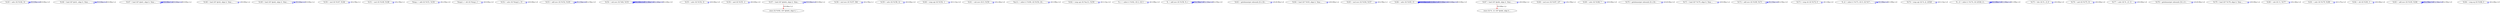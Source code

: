 digraph {
Node0x3e80260[label="  %145 = ashr i32 %144, 14"];
Node0x3e80260 -> Node0x3e80260[label="D:0.00ns L:0",color=blue];
Node0x3e80260 -> Node0x3e80260[label="D:0.00ns L:0",color=blue];
Node0x3e80340[label="  %146 = load i32* @rh1, align 4, !tbaa ..."];
Node0x3e80340 -> Node0x3e80340[label="D:0.00ns L:2",color=blue];
Node0x3e80340 -> Node0x3e80340[label="D:0.00ns L:2",color=blue];
Node0x3e80420[label="  %147 = load i32* @ah1, align 4, !tbaa ..."];
Node0x3e80420 -> Node0x3e80420[label="D:0.00ns L:2",color=blue];
Node0x3e80420 -> Node0x3e80420[label="D:0.00ns L:2",color=blue];
Node0x3e80420 -> Node0x3e80420[label="D:0.00ns L:2",color=blue];
Node0x3e80500[label="  %148 = load i32* @rh2, align 4, !tbaa ..."];
Node0x3e80500 -> Node0x3e80500[label="D:0.00ns L:2",color=blue];
Node0x3e805e0[label="  %149 = load i32* @ah2, align 4, !tbaa ..."];
Node0x3e805e0 -> Node0x3e805e0[label="D:0.00ns L:2",color=blue];
Node0x3e805e0 -> Node0x3e805e0[label="D:0.00ns L:2",color=blue];
Node0x3e806c0[label="  %150 = mul i32 %147, %146"];
Node0x3e806c0 -> Node0x3e806c0[label="D:2.59ns L:1",color=blue];
Node0x3e80860[label="  %151 = mul i32 %149, %148"];
Node0x3e80860 -> Node0x3e80860[label="D:2.59ns L:1",color=blue];
Node0x3e80940[label="  %tmp.i = add i32 %151, %150"];
Node0x3e80940 -> Node0x3e80940[label="D:2.50ns L:0",color=blue];
Node0x3e80a20[label="  %tmp1.i = shl i32 %tmp.i, 1"];
Node0x3e80a20 -> Node0x3e80a20[label="D:0.00ns L:0",color=blue];
Node0x3e80b00[label="  %152 = ashr i32 %tmp1.i, 15"];
Node0x3e80b00 -> Node0x3e80b00[label="D:0.00ns L:0",color=blue];
Node0x3e80be0[label="  %153 = add nsw i32 %152, %145"];
Node0x3e80be0 -> Node0x3e80be0[label="D:2.50ns L:0",color=blue];
Node0x3e80be0 -> Node0x3e80be0[label="D:2.50ns L:0",color=blue];
Node0x3e80cc0[label="  %154 = sub nsw i32 %44, %153"];
Node0x3e80cc0 -> Node0x3e80cc0[label="D:2.40ns L:0",color=blue];
Node0x3e80cc0 -> Node0x3e80cc0[label="D:2.40ns L:0",color=blue];
Node0x3e80cc0 -> Node0x3e80cc0[label="D:2.40ns L:0",color=blue];
Node0x3e80cc0 -> Node0x3e80cc0[label="D:2.40ns L:0",color=blue];
Node0x3e80da0[label="  %155 = ashr i32 %154, 31"];
Node0x3e80da0 -> Node0x3e80da0[label="D:0.00ns L:0",color=blue];
Node0x3e80e80[label="  %156 = and i32 %155, -2"];
Node0x3e80e80 -> Node0x3e80e80[label="D:0.00ns L:0",color=blue];
Node0x3e80f60[label="  %157 = load i32* @deth, align 4, !tbaa..."];
Node0x3e80f60 -> Node0x3e80f60[label="D:0.00ns L:2",color=blue];
Node0x3e80f60 -> Node0x3e80f60[label="D:0.00ns L:2",color=blue];
Node0x3e82ca0[label="  store i32 %182, i32* @deth, align 4, !..."];
Node0x3e80f60 -> Node0x3e82ca0[label="D:0.00ns L:2",color=red];
Node0x3e81040[label="  %158 = mul nsw i32 %157, 564"];
Node0x3e81040 -> Node0x3e81040[label="D:2.59ns L:1",color=blue];
Node0x3e81160[label="  %159 = ashr i32 %158, 12"];
Node0x3e81160 -> Node0x3e81160[label="D:0.00ns L:0",color=blue];
Node0x3e81240[label="  %160 = icmp sgt i32 %154, -1"];
Node0x3e81240 -> Node0x3e81240[label="D:3.13ns L:0",color=blue];
Node0x3e81320[label="  %161 = sub nsw i32 0, %154"];
Node0x3e81320 -> Node0x3e81320[label="D:2.40ns L:0",color=blue];
Node0x3e81400[label="  %m.0.i = select i1 %160, i32 %154, i32..."];
Node0x3e81400 -> Node0x3e81400[label="D:3.99ns L:0",color=blue];
Node0x3e814e0[label="  %162 = icmp sgt i32 %m.0.i, %159"];
Node0x3e814e0 -> Node0x3e814e0[label="D:3.13ns L:0",color=blue];
Node0x3e815c0[label="  %..v = select i1 %162, i32 2, i32 3"];
Node0x3e815c0 -> Node0x3e815c0[label="D:3.99ns L:0",color=blue];
Node0x3e816a0[label="  %. = add nsw i32 %156, %..v"];
Node0x3e816a0 -> Node0x3e816a0[label="D:2.50ns L:0",color=blue];
Node0x3e816a0 -> Node0x3e816a0[label="D:2.50ns L:0",color=blue];
Node0x3e816a0 -> Node0x3e816a0[label="D:2.50ns L:0",color=blue];
Node0x3e81780[label="  %163 = getelementptr inbounds [4 x i32..."];
Node0x3e81780 -> Node0x3e81780[label="D:20.00ns L:0",color=blue];
Node0x3e81860[label="  %164 = load i32* %163, align 4, !tbaa ..."];
Node0x3e81860 -> Node0x3e81860[label="D:0.00ns L:2",color=blue];
Node0x3e81940[label="  %165 = mul nsw i32 %164, %157"];
Node0x3e81940 -> Node0x3e81940[label="D:2.59ns L:1",color=blue];
Node0x3e81a60[label="  %166 = ashr i32 %165, 15"];
Node0x3e81a60 -> Node0x3e81a60[label="D:0.00ns L:0",color=blue];
Node0x3e81a60 -> Node0x3e81a60[label="D:0.00ns L:0",color=blue];
Node0x3e81a60 -> Node0x3e81a60[label="D:0.00ns L:0",color=blue];
Node0x3e81a60 -> Node0x3e81a60[label="D:0.00ns L:0",color=blue];
Node0x3e81a60 -> Node0x3e81a60[label="D:0.00ns L:0",color=blue];
Node0x3e81b40[label="  %167 = load i32* @nbh, align 4, !tbaa ..."];
Node0x3e81b40 -> Node0x3e81b40[label="D:0.00ns L:2",color=blue];
Node0x3e82440[label="  store i32 %...i3, i32* @nbh, align 4, ..."];
Node0x3e81b40 -> Node0x3e82440[label="D:0.00ns L:2",color=red];
Node0x3e81c20[label="  %168 = mul nsw i32 %167, 127"];
Node0x3e81c20 -> Node0x3e81c20[label="D:2.59ns L:1",color=blue];
Node0x3e81d40[label="  %169 = ashr i32 %168, 7"];
Node0x3e81d40 -> Node0x3e81d40[label="D:0.00ns L:0",color=blue];
Node0x3e81e20[label="  %170 = getelementptr inbounds [4 x i32..."];
Node0x3e81e20 -> Node0x3e81e20[label="D:20.00ns L:0",color=blue];
Node0x3e81f00[label="  %171 = load i32* %170, align 4, !tbaa ..."];
Node0x3e81f00 -> Node0x3e81f00[label="D:0.00ns L:2",color=blue];
Node0x3e81fe0[label="  %172 = add nsw i32 %169, %171"];
Node0x3e81fe0 -> Node0x3e81fe0[label="D:2.50ns L:0",color=blue];
Node0x3e81fe0 -> Node0x3e81fe0[label="D:2.50ns L:0",color=blue];
Node0x3e820c0[label="  %173 = icmp slt i32 %172, 0"];
Node0x3e820c0 -> Node0x3e820c0[label="D:3.36ns L:0",color=blue];
Node0x3e821a0[label="  %..i2 = select i1 %173, i32 0, i32 %17..."];
Node0x3e821a0 -> Node0x3e821a0[label="D:3.99ns L:0",color=blue];
Node0x3e821a0 -> Node0x3e821a0[label="D:3.99ns L:0",color=blue];
Node0x3e82280[label="  %174 = icmp sgt i32 %..i2, 22528"];
Node0x3e82280 -> Node0x3e82280[label="D:3.13ns L:0",color=blue];
Node0x3e82360[label="  %...i3 = select i1 %174, i32 22528, i3..."];
Node0x3e82360 -> Node0x3e82360[label="D:3.99ns L:0",color=blue];
Node0x3e82360 -> Node0x3e82360[label="D:3.99ns L:0",color=blue];
Node0x3e82360 -> Node0x3e82360[label="D:3.99ns L:0",color=blue];
Node0x3e82520[label="  %175 = lshr i32 %...i3, 6"];
Node0x3e82520 -> Node0x3e82520[label="D:0.00ns L:0",color=blue];
Node0x3e82600[label="  %176 = and i32 %175, 31"];
Node0x3e82600 -> Node0x3e82600[label="D:0.00ns L:0",color=blue];
Node0x3e826e0[label="  %177 = ashr i32 %...i3, 11"];
Node0x3e826e0 -> Node0x3e826e0[label="D:0.00ns L:0",color=blue];
Node0x3e827c0[label="  %178 = getelementptr inbounds [32 x i3..."];
Node0x3e827c0 -> Node0x3e827c0[label="D:20.00ns L:0",color=blue];
Node0x3e82920[label="  %179 = load i32* %178, align 4, !tbaa ..."];
Node0x3e82920 -> Node0x3e82920[label="D:0.00ns L:2",color=blue];
Node0x3e82a00[label="  %180 = sub i32 11, %177"];
Node0x3e82a00 -> Node0x3e82a00[label="D:2.40ns L:0",color=blue];
Node0x3e82ae0[label="  %181 = ashr i32 %179, %180"];
Node0x3e82ae0 -> Node0x3e82ae0[label="D:3.37ns L:0",color=blue];
Node0x3e82bc0[label="  %182 = shl i32 %181, 3"];
Node0x3e82bc0 -> Node0x3e82bc0[label="D:0.00ns L:0",color=blue];
Node0x3e82d80[label="  %183 = add nsw i32 %145, %166"];
Node0x3e82d80 -> Node0x3e82d80[label="D:2.50ns L:0",color=blue];
Node0x3e82d80 -> Node0x3e82d80[label="D:2.50ns L:0",color=blue];
Node0x3e82d80 -> Node0x3e82d80[label="D:2.50ns L:0",color=blue];
Node0x3e82ea0[label="  %184 = icmp eq i32 %166, 0"];
Node0x3e82ea0 -> Node0x3e82ea0[label="D:2.49ns L:0",color=blue];
}
